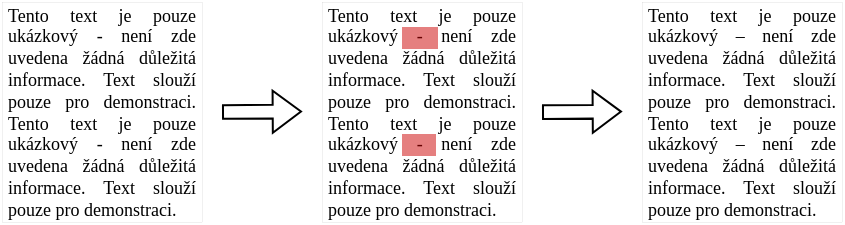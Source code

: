 <mxfile version="21.2.1" type="device">
  <diagram name="Stránka-1" id="qd5s0iNdWMvR4r2C5c5G">
    <mxGraphModel dx="592" dy="346" grid="1" gridSize="10" guides="1" tooltips="1" connect="1" arrows="1" fold="1" page="1" pageScale="1" pageWidth="827" pageHeight="1169" math="0" shadow="0">
      <root>
        <mxCell id="0" />
        <mxCell id="1" parent="0" />
        <mxCell id="kif9EiL0x0l5iAz5XZqo-1" value="&lt;div style=&quot;text-align: justify;&quot;&gt;&lt;span style=&quot;background-color: initial;&quot;&gt;Tento text je pouze ukázkový - není zde uvedena žádná důležitá informace. Text slouží pouze pro demonstraci. Tento text je pouze ukázkový - není zde uvedena žádná důležitá informace. Text slouží pouze pro demonstraci.&lt;/span&gt;&lt;/div&gt;" style="rounded=0;whiteSpace=wrap;html=1;strokeWidth=0.1;strokeColor=#B3B3B3;fontSize=9;fontFamily=Times New Roman;spacingLeft=2;spacingRight=2;spacingBottom=2;spacingTop=2;" vertex="1" parent="1">
          <mxGeometry x="220" y="160" width="100" height="110" as="geometry" />
        </mxCell>
        <mxCell id="kif9EiL0x0l5iAz5XZqo-4" value="&lt;div style=&quot;text-align: justify;&quot;&gt;&lt;span style=&quot;background-color: initial;&quot;&gt;Tento text je pouze ukázkový - není zde uvedena žádná důležitá informace. Text slouží pouze pro demonstraci. Tento text je pouze ukázkový - není zde uvedena žádná důležitá informace. Text slouží pouze pro demonstraci.&lt;/span&gt;&lt;/div&gt;" style="rounded=0;whiteSpace=wrap;html=1;strokeWidth=0.1;strokeColor=#B3B3B3;fontSize=9;fontFamily=Times New Roman;spacingLeft=2;spacingRight=2;spacingBottom=2;spacingTop=2;" vertex="1" parent="1">
          <mxGeometry x="380" y="160" width="100" height="110" as="geometry" />
        </mxCell>
        <mxCell id="kif9EiL0x0l5iAz5XZqo-5" value="&lt;div style=&quot;text-align: justify;&quot;&gt;Tento text je pouze ukázkový&amp;nbsp;&lt;span style=&quot;background-color: initial;&quot;&gt;–&lt;/span&gt;&amp;nbsp;není zde uvedena žádná důležitá informace. Text slouží pouze pro demonstraci. Tento text je pouze ukázkový&amp;nbsp;&lt;span style=&quot;background-color: initial;&quot;&gt;–&lt;/span&gt;&lt;span style=&quot;background-color: initial;&quot;&gt;&amp;nbsp;není zde uvedena žádná důležitá informace. Text slouží pouze pro demonstraci.&lt;/span&gt;&lt;/div&gt;" style="rounded=0;whiteSpace=wrap;html=1;strokeWidth=0.1;strokeColor=#B3B3B3;fontSize=9;fontFamily=Times New Roman;spacingLeft=2;spacingRight=2;spacingBottom=2;spacingTop=2;" vertex="1" parent="1">
          <mxGeometry x="540" y="160" width="100" height="110" as="geometry" />
        </mxCell>
        <mxCell id="kif9EiL0x0l5iAz5XZqo-6" value="" style="shape=flexArrow;endArrow=classic;html=1;rounded=0;width=6.857;endSize=4.383;endWidth=13.224;" edge="1" parent="1">
          <mxGeometry width="50" height="50" relative="1" as="geometry">
            <mxPoint x="330" y="215" as="sourcePoint" />
            <mxPoint x="370" y="214.76" as="targetPoint" />
          </mxGeometry>
        </mxCell>
        <mxCell id="kif9EiL0x0l5iAz5XZqo-8" value="" style="shape=flexArrow;endArrow=classic;html=1;rounded=0;width=6.857;endSize=4.383;endWidth=13.224;" edge="1" parent="1">
          <mxGeometry width="50" height="50" relative="1" as="geometry">
            <mxPoint x="490" y="215.04" as="sourcePoint" />
            <mxPoint x="530" y="214.8" as="targetPoint" />
          </mxGeometry>
        </mxCell>
        <mxCell id="kif9EiL0x0l5iAz5XZqo-9" value="" style="endArrow=none;html=1;rounded=0;strokeWidth=11;strokeColor=#CC0000;opacity=50;" edge="1" parent="1">
          <mxGeometry width="50" height="50" relative="1" as="geometry">
            <mxPoint x="420" y="178" as="sourcePoint" />
            <mxPoint x="438" y="178" as="targetPoint" />
          </mxGeometry>
        </mxCell>
        <mxCell id="kif9EiL0x0l5iAz5XZqo-11" value="" style="endArrow=none;html=1;rounded=0;strokeWidth=11;strokeColor=#CC0000;opacity=50;" edge="1" parent="1">
          <mxGeometry width="50" height="50" relative="1" as="geometry">
            <mxPoint x="420" y="231.5" as="sourcePoint" />
            <mxPoint x="437" y="231.5" as="targetPoint" />
          </mxGeometry>
        </mxCell>
      </root>
    </mxGraphModel>
  </diagram>
</mxfile>
